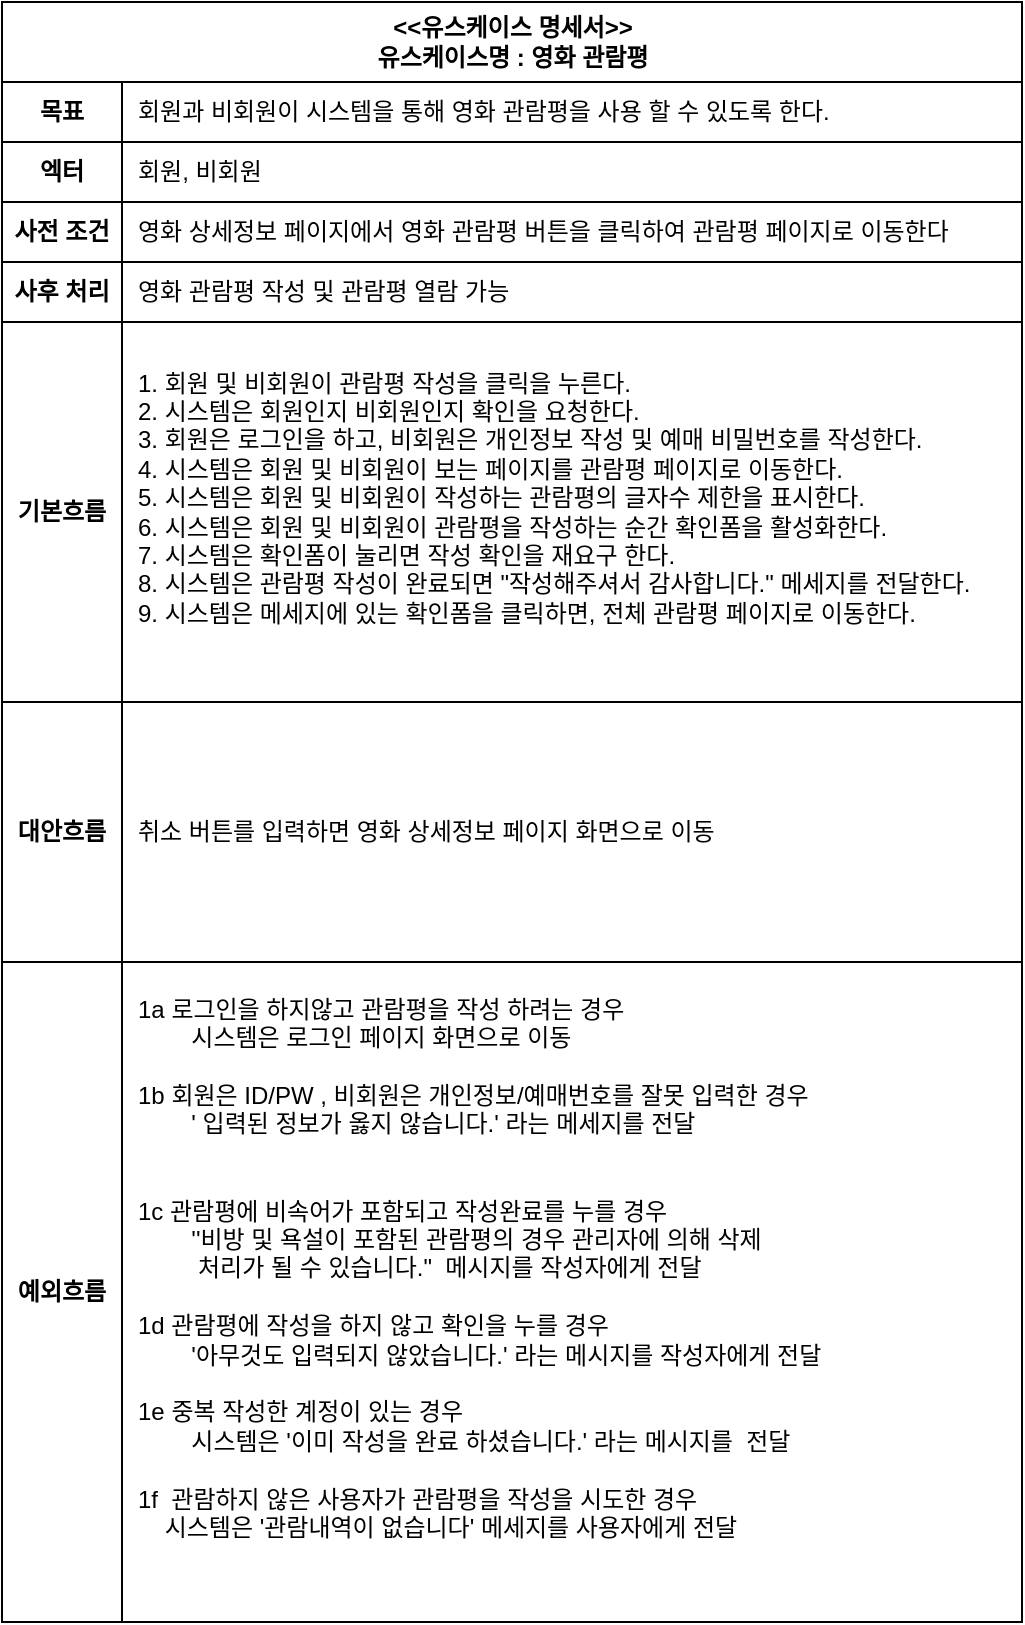 <mxfile version="27.2.0">
  <diagram id="UtL5NGmpN7RpcwYgrlhz" name="요구사항명세서">
    <mxGraphModel dx="1665" dy="819" grid="1" gridSize="10" guides="1" tooltips="1" connect="1" arrows="1" fold="1" page="1" pageScale="1" pageWidth="827" pageHeight="1169" math="0" shadow="0">
      <root>
        <mxCell id="0" />
        <mxCell id="1" parent="0" />
        <mxCell id="IjuKtVvtsaJKCJxj3eiM-1" value="&lt;div&gt;&amp;lt;&amp;lt;유스케이스 명세서&amp;gt;&amp;gt;&lt;/div&gt;유스케이스명 : 영화 관람평" style="shape=table;startSize=40;container=1;collapsible=1;childLayout=tableLayout;fixedRows=1;rowLines=0;fontStyle=1;align=center;resizeLast=1;html=1;" parent="1" vertex="1">
          <mxGeometry x="141" y="60" width="510" height="810" as="geometry" />
        </mxCell>
        <mxCell id="IjuKtVvtsaJKCJxj3eiM-2" value="" style="shape=tableRow;horizontal=0;startSize=0;swimlaneHead=0;swimlaneBody=0;fillColor=none;collapsible=0;dropTarget=0;points=[[0,0.5],[1,0.5]];portConstraint=eastwest;top=0;left=0;right=0;bottom=1;strokeColor=default;verticalAlign=middle;fontStyle=0" parent="IjuKtVvtsaJKCJxj3eiM-1" vertex="1">
          <mxGeometry y="40" width="510" height="30" as="geometry" />
        </mxCell>
        <mxCell id="IjuKtVvtsaJKCJxj3eiM-3" value="목표" style="shape=partialRectangle;connectable=0;fillColor=none;top=0;left=0;bottom=0;right=0;fontStyle=1;overflow=hidden;whiteSpace=wrap;html=1;" parent="IjuKtVvtsaJKCJxj3eiM-2" vertex="1">
          <mxGeometry width="60" height="30" as="geometry">
            <mxRectangle width="60" height="30" as="alternateBounds" />
          </mxGeometry>
        </mxCell>
        <mxCell id="IjuKtVvtsaJKCJxj3eiM-4" value="&lt;span style=&quot;text-wrap: nowrap;&quot;&gt;&lt;span style=&quot;font-weight: 400;&quot;&gt;회원과 비회원이 시스템을 통해 영화&amp;nbsp;&lt;/span&gt;&lt;span style=&quot;text-align: center; font-weight: normal;&quot;&gt;관람평을&lt;/span&gt;&lt;span style=&quot;font-weight: 400;&quot;&gt;&amp;nbsp;사용 할 수 있도록 한다.&lt;/span&gt;&lt;/span&gt;" style="shape=partialRectangle;connectable=0;fillColor=none;top=0;left=0;bottom=0;right=0;align=left;spacingLeft=6;fontStyle=1;overflow=hidden;whiteSpace=wrap;html=1;" parent="IjuKtVvtsaJKCJxj3eiM-2" vertex="1">
          <mxGeometry x="60" width="450" height="30" as="geometry">
            <mxRectangle width="450" height="30" as="alternateBounds" />
          </mxGeometry>
        </mxCell>
        <mxCell id="IjuKtVvtsaJKCJxj3eiM-5" value="" style="shape=tableRow;horizontal=0;startSize=0;swimlaneHead=0;swimlaneBody=0;fillColor=none;collapsible=0;dropTarget=0;points=[[0,0.5],[1,0.5]];portConstraint=eastwest;top=0;left=0;right=0;bottom=1;" parent="IjuKtVvtsaJKCJxj3eiM-1" vertex="1">
          <mxGeometry y="70" width="510" height="30" as="geometry" />
        </mxCell>
        <mxCell id="IjuKtVvtsaJKCJxj3eiM-6" value="엑터" style="shape=partialRectangle;connectable=0;fillColor=none;top=0;left=0;bottom=0;right=0;fontStyle=1;overflow=hidden;whiteSpace=wrap;html=1;" parent="IjuKtVvtsaJKCJxj3eiM-5" vertex="1">
          <mxGeometry width="60" height="30" as="geometry">
            <mxRectangle width="60" height="30" as="alternateBounds" />
          </mxGeometry>
        </mxCell>
        <mxCell id="IjuKtVvtsaJKCJxj3eiM-7" value="회원, 비회원" style="shape=partialRectangle;connectable=0;fillColor=none;top=0;left=0;bottom=0;right=0;align=left;spacingLeft=6;fontStyle=0;overflow=hidden;whiteSpace=wrap;html=1;" parent="IjuKtVvtsaJKCJxj3eiM-5" vertex="1">
          <mxGeometry x="60" width="450" height="30" as="geometry">
            <mxRectangle width="450" height="30" as="alternateBounds" />
          </mxGeometry>
        </mxCell>
        <mxCell id="IjuKtVvtsaJKCJxj3eiM-8" value="" style="shape=tableRow;horizontal=0;startSize=0;swimlaneHead=0;swimlaneBody=0;fillColor=none;collapsible=0;dropTarget=0;points=[[0,0.5],[1,0.5]];portConstraint=eastwest;top=0;left=0;right=0;bottom=1;" parent="IjuKtVvtsaJKCJxj3eiM-1" vertex="1">
          <mxGeometry y="100" width="510" height="30" as="geometry" />
        </mxCell>
        <mxCell id="IjuKtVvtsaJKCJxj3eiM-9" value="사전 조건" style="shape=partialRectangle;connectable=0;fillColor=none;top=0;left=0;bottom=0;right=0;fontStyle=1;overflow=hidden;whiteSpace=wrap;html=1;" parent="IjuKtVvtsaJKCJxj3eiM-8" vertex="1">
          <mxGeometry width="60" height="30" as="geometry">
            <mxRectangle width="60" height="30" as="alternateBounds" />
          </mxGeometry>
        </mxCell>
        <mxCell id="IjuKtVvtsaJKCJxj3eiM-10" value="영화 상세정보 페이지에서 영화 관람평 버튼을 클릭하여 관람평 페이지로 이동한다" style="shape=partialRectangle;connectable=0;fillColor=none;top=0;left=0;bottom=0;right=0;align=left;spacingLeft=6;fontStyle=0;overflow=hidden;whiteSpace=wrap;html=1;" parent="IjuKtVvtsaJKCJxj3eiM-8" vertex="1">
          <mxGeometry x="60" width="450" height="30" as="geometry">
            <mxRectangle width="450" height="30" as="alternateBounds" />
          </mxGeometry>
        </mxCell>
        <mxCell id="IjuKtVvtsaJKCJxj3eiM-11" value="" style="shape=tableRow;horizontal=0;startSize=0;swimlaneHead=0;swimlaneBody=0;fillColor=none;collapsible=0;dropTarget=0;points=[[0,0.5],[1,0.5]];portConstraint=eastwest;top=0;left=0;right=0;bottom=1;" parent="IjuKtVvtsaJKCJxj3eiM-1" vertex="1">
          <mxGeometry y="130" width="510" height="30" as="geometry" />
        </mxCell>
        <mxCell id="IjuKtVvtsaJKCJxj3eiM-12" value="사후 처리" style="shape=partialRectangle;connectable=0;fillColor=none;top=0;left=0;bottom=0;right=0;fontStyle=1;overflow=hidden;whiteSpace=wrap;html=1;" parent="IjuKtVvtsaJKCJxj3eiM-11" vertex="1">
          <mxGeometry width="60" height="30" as="geometry">
            <mxRectangle width="60" height="30" as="alternateBounds" />
          </mxGeometry>
        </mxCell>
        <mxCell id="IjuKtVvtsaJKCJxj3eiM-13" value="영화 관람평 작성 및 관람평 열람 가능" style="shape=partialRectangle;connectable=0;fillColor=none;top=0;left=0;bottom=0;right=0;align=left;spacingLeft=6;fontStyle=0;overflow=hidden;whiteSpace=wrap;html=1;" parent="IjuKtVvtsaJKCJxj3eiM-11" vertex="1">
          <mxGeometry x="60" width="450" height="30" as="geometry">
            <mxRectangle width="450" height="30" as="alternateBounds" />
          </mxGeometry>
        </mxCell>
        <mxCell id="IjuKtVvtsaJKCJxj3eiM-14" value="" style="shape=tableRow;horizontal=0;startSize=0;swimlaneHead=0;swimlaneBody=0;fillColor=none;collapsible=0;dropTarget=0;points=[[0,0.5],[1,0.5]];portConstraint=eastwest;top=0;left=0;right=0;bottom=1;" parent="IjuKtVvtsaJKCJxj3eiM-1" vertex="1">
          <mxGeometry y="160" width="510" height="190" as="geometry" />
        </mxCell>
        <mxCell id="IjuKtVvtsaJKCJxj3eiM-15" value="기본흐름" style="shape=partialRectangle;connectable=0;fillColor=none;top=0;left=0;bottom=0;right=0;fontStyle=1;overflow=hidden;whiteSpace=wrap;html=1;" parent="IjuKtVvtsaJKCJxj3eiM-14" vertex="1">
          <mxGeometry width="60" height="190" as="geometry">
            <mxRectangle width="60" height="190" as="alternateBounds" />
          </mxGeometry>
        </mxCell>
        <mxCell id="IjuKtVvtsaJKCJxj3eiM-16" value="&lt;div style=&quot;text-wrap: nowrap;&quot;&gt;&lt;div&gt;1. 회원 및 비회원이 관람평 작성을 클릭을 누른다.&lt;/div&gt;&lt;div&gt;2. 시스템은 회원인지 비회원인지 확인을 요청한다.&lt;/div&gt;&lt;div&gt;3. 회원은 로그인을 하고, 비회원은 개인정보 작성 및 예매 비밀번호를 작성한다.&lt;/div&gt;&lt;div&gt;4. 시스템은 회원 및 비회원이 보는 페이지를 관람평 페이지로 이동한다.&lt;/div&gt;&lt;div&gt;5. 시스템은 회원 및 비회원이 작성하는 관람평의 글자수 제한을 표시한다.&lt;/div&gt;&lt;div&gt;6. 시스템은 회원 및 비회원이 관람평을 작성하는 순간 확인폼을 활성화한다.&lt;/div&gt;&lt;div&gt;7. 시스템은 확인폼이 눌리면 작성 확인을 재요구 한다.&lt;/div&gt;&lt;div&gt;8. 시스템은 관람평 작성이 완료되면 &quot;작성해주셔서 감사합니다.&quot; 메세지를 전달한다.&lt;/div&gt;&lt;div&gt;9. 시스템은 메세지에 있는 확인폼을 클릭하면, 전체 관람평 페이지로 이동한다.&amp;nbsp;&lt;/div&gt;&lt;div&gt;&lt;br&gt;&lt;/div&gt;&lt;/div&gt;" style="shape=partialRectangle;connectable=0;fillColor=none;top=0;left=0;bottom=0;right=0;align=left;spacingLeft=6;fontStyle=0;overflow=hidden;whiteSpace=wrap;html=1;" parent="IjuKtVvtsaJKCJxj3eiM-14" vertex="1">
          <mxGeometry x="60" width="450" height="190" as="geometry">
            <mxRectangle width="450" height="190" as="alternateBounds" />
          </mxGeometry>
        </mxCell>
        <mxCell id="IjuKtVvtsaJKCJxj3eiM-17" value="" style="shape=tableRow;horizontal=0;startSize=0;swimlaneHead=0;swimlaneBody=0;fillColor=none;collapsible=0;dropTarget=0;points=[[0,0.5],[1,0.5]];portConstraint=eastwest;top=0;left=0;right=0;bottom=1;" parent="IjuKtVvtsaJKCJxj3eiM-1" vertex="1">
          <mxGeometry y="350" width="510" height="130" as="geometry" />
        </mxCell>
        <mxCell id="IjuKtVvtsaJKCJxj3eiM-18" value="대안흐름" style="shape=partialRectangle;connectable=0;fillColor=none;top=0;left=0;bottom=0;right=0;fontStyle=1;overflow=hidden;whiteSpace=wrap;html=1;" parent="IjuKtVvtsaJKCJxj3eiM-17" vertex="1">
          <mxGeometry width="60" height="130" as="geometry">
            <mxRectangle width="60" height="130" as="alternateBounds" />
          </mxGeometry>
        </mxCell>
        <mxCell id="IjuKtVvtsaJKCJxj3eiM-19" value="&lt;div&gt;취소 버튼를 입력하면 영화 상세정보 페이지 화면으로 이동&lt;/div&gt;" style="shape=partialRectangle;connectable=0;fillColor=none;top=0;left=0;bottom=0;right=0;align=left;spacingLeft=6;fontStyle=0;overflow=hidden;whiteSpace=wrap;html=1;" parent="IjuKtVvtsaJKCJxj3eiM-17" vertex="1">
          <mxGeometry x="60" width="450" height="130" as="geometry">
            <mxRectangle width="450" height="130" as="alternateBounds" />
          </mxGeometry>
        </mxCell>
        <mxCell id="IjuKtVvtsaJKCJxj3eiM-20" value="" style="shape=tableRow;horizontal=0;startSize=0;swimlaneHead=0;swimlaneBody=0;fillColor=none;collapsible=0;dropTarget=0;points=[[0,0.5],[1,0.5]];portConstraint=eastwest;top=0;left=0;right=0;bottom=1;" parent="IjuKtVvtsaJKCJxj3eiM-1" vertex="1">
          <mxGeometry y="480" width="510" height="330" as="geometry" />
        </mxCell>
        <mxCell id="IjuKtVvtsaJKCJxj3eiM-21" value="예외흐름" style="shape=partialRectangle;connectable=0;fillColor=none;top=0;left=0;bottom=0;right=0;fontStyle=1;overflow=hidden;whiteSpace=wrap;html=1;" parent="IjuKtVvtsaJKCJxj3eiM-20" vertex="1">
          <mxGeometry width="60" height="330" as="geometry">
            <mxRectangle width="60" height="330" as="alternateBounds" />
          </mxGeometry>
        </mxCell>
        <mxCell id="IjuKtVvtsaJKCJxj3eiM-22" value="&lt;div style=&quot;text-wrap: nowrap;&quot;&gt;&lt;br&gt;&lt;/div&gt;&lt;div style=&quot;text-wrap: nowrap;&quot;&gt;1a&amp;nbsp;&lt;span style=&quot;background-color: transparent; color: light-dark(rgb(0, 0, 0), rgb(255, 255, 255));&quot;&gt;로그인을 하지않고 관람평을 작성 하려는 경우&lt;/span&gt;&lt;/div&gt;&lt;div style=&quot;text-wrap: nowrap;&quot;&gt;&lt;span style=&quot;white-space-collapse: preserve; background-color: transparent; color: light-dark(rgb(0, 0, 0), rgb(255, 255, 255));&quot;&gt;&#x9;&lt;/span&gt;&lt;span style=&quot;background-color: transparent; color: light-dark(rgb(0, 0, 0), rgb(255, 255, 255));&quot;&gt;시스템은 로그인 페이지 화면으로 이동&lt;/span&gt;&amp;nbsp;&lt;/div&gt;&lt;div style=&quot;text-wrap: nowrap;&quot;&gt;&lt;br&gt;&lt;/div&gt;&lt;div style=&quot;text-wrap: nowrap;&quot;&gt;1b&amp;nbsp;&lt;span style=&quot;background-color: transparent; color: light-dark(rgb(0, 0, 0), rgb(255, 255, 255));&quot;&gt;회원은 ID/PW , 비회원은 개인정보/예매번호를 잘못 입력한 경우&lt;/span&gt;&lt;/div&gt;&lt;div style=&quot;text-wrap: nowrap;&quot;&gt;&lt;span style=&quot;white-space-collapse: preserve; background-color: transparent; color: light-dark(rgb(0, 0, 0), rgb(255, 255, 255));&quot;&gt;&#x9;&lt;/span&gt;&lt;span style=&quot;background-color: transparent; color: light-dark(rgb(0, 0, 0), rgb(255, 255, 255));&quot;&gt;&#39; 입력된 정보가 옳지 않습니다.&#39; 라는 메세지를 전달&lt;/span&gt;&amp;nbsp;&lt;/div&gt;&lt;div style=&quot;text-wrap: nowrap;&quot;&gt;&lt;br&gt;&lt;/div&gt;&lt;div style=&quot;text-wrap: nowrap;&quot;&gt;&lt;br&gt;&lt;/div&gt;&lt;div style=&quot;text-wrap: nowrap;&quot;&gt;1c 관람평에 비속어가 포함되고 작성완료를 누를 경우&lt;br&gt;&lt;/div&gt;&lt;div style=&quot;text-wrap: nowrap;&quot;&gt;&lt;span style=&quot;white-space-collapse: preserve;&quot;&gt;&#x9;&lt;/span&gt;&#39;&#39;비방 및 욕설이 포함된 관람평의 경우 관리자에 의해 삭제&lt;/div&gt;&lt;div style=&quot;text-wrap: nowrap;&quot;&gt;&lt;span style=&quot;white-space: pre;&quot;&gt;&#x9;&lt;/span&gt;&amp;nbsp;처리가 될 수 있습니다.&quot;&amp;nbsp; 메시지를 작성자에게 전달&lt;br&gt;&lt;/div&gt;&lt;div style=&quot;text-wrap: nowrap;&quot;&gt;&lt;br&gt;&lt;/div&gt;&lt;div style=&quot;text-wrap: nowrap;&quot;&gt;&lt;span style=&quot;background-color: initial;&quot;&gt;1d 관람평에 작성을 하지 않고 확인을 누를 경우&lt;/span&gt;&lt;br&gt;&lt;/div&gt;&lt;div style=&quot;text-wrap: nowrap;&quot;&gt;&lt;span style=&quot;white-space-collapse: preserve;&quot;&gt;&#x9;&lt;/span&gt;&#39;아무것도 입력되지 않았습니다.&#39; 라는 메시지를 작성자에게 전달&lt;/div&gt;&lt;div style=&quot;text-wrap: nowrap;&quot;&gt;&lt;br&gt;&lt;/div&gt;&lt;div style=&quot;text-wrap: nowrap;&quot;&gt;1e&amp;nbsp;&lt;span style=&quot;background-color: transparent; color: light-dark(rgb(0, 0, 0), rgb(255, 255, 255));&quot;&gt;중복 작성한 계정이 있는 경우&lt;/span&gt;&lt;/div&gt;&lt;div style=&quot;text-wrap: nowrap;&quot;&gt;&lt;span style=&quot;white-space-collapse: preserve;&quot;&gt;&#x9;&lt;/span&gt;시스템은 &#39;이미 작성을 완료 하셨습니다.&#39; 라는 메시지를&amp;nbsp; 전달&lt;/div&gt;&lt;div style=&quot;text-wrap: nowrap;&quot;&gt;&lt;br&gt;&lt;/div&gt;&lt;div style=&quot;text-wrap: nowrap;&quot;&gt;1f&amp;nbsp; 관람하지 않은 사용자가 관람평을 작성을 시도한 경우&amp;nbsp;&lt;/div&gt;&lt;div style=&quot;text-wrap: nowrap;&quot;&gt;&amp;nbsp; &amp;nbsp; 시스템은 &#39;관람내역이 없습니다&#39; 메세지를 사용자에게 전달&lt;/div&gt;&lt;div style=&quot;text-wrap: nowrap;&quot;&gt;&lt;br&gt;&lt;/div&gt;&lt;div style=&quot;text-wrap: nowrap;&quot;&gt;&lt;br&gt;&lt;/div&gt;&lt;div style=&quot;text-wrap: nowrap;&quot;&gt;&amp;nbsp;&lt;/div&gt;" style="shape=partialRectangle;connectable=0;fillColor=none;top=0;left=0;bottom=0;right=0;align=left;spacingLeft=6;fontStyle=0;overflow=hidden;whiteSpace=wrap;html=1;" parent="IjuKtVvtsaJKCJxj3eiM-20" vertex="1">
          <mxGeometry x="60" width="450" height="330" as="geometry">
            <mxRectangle width="450" height="330" as="alternateBounds" />
          </mxGeometry>
        </mxCell>
      </root>
    </mxGraphModel>
  </diagram>
</mxfile>
